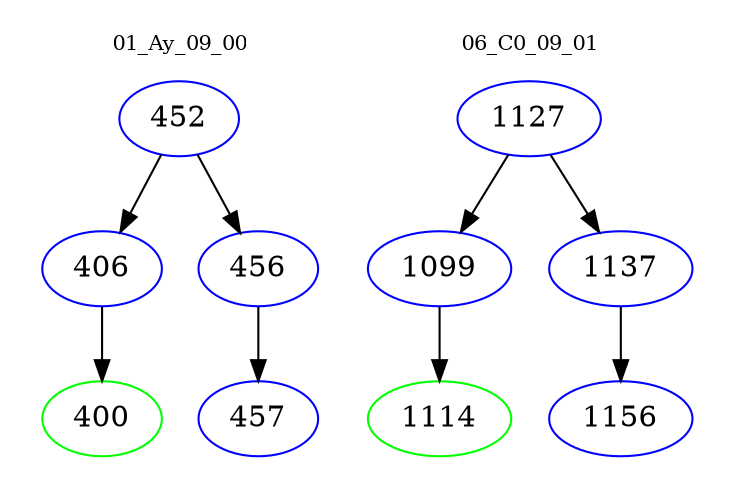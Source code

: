 digraph{
subgraph cluster_0 {
color = white
label = "01_Ay_09_00";
fontsize=10;
T0_452 [label="452", color="blue"]
T0_452 -> T0_406 [color="black"]
T0_406 [label="406", color="blue"]
T0_406 -> T0_400 [color="black"]
T0_400 [label="400", color="green"]
T0_452 -> T0_456 [color="black"]
T0_456 [label="456", color="blue"]
T0_456 -> T0_457 [color="black"]
T0_457 [label="457", color="blue"]
}
subgraph cluster_1 {
color = white
label = "06_C0_09_01";
fontsize=10;
T1_1127 [label="1127", color="blue"]
T1_1127 -> T1_1099 [color="black"]
T1_1099 [label="1099", color="blue"]
T1_1099 -> T1_1114 [color="black"]
T1_1114 [label="1114", color="green"]
T1_1127 -> T1_1137 [color="black"]
T1_1137 [label="1137", color="blue"]
T1_1137 -> T1_1156 [color="black"]
T1_1156 [label="1156", color="blue"]
}
}
